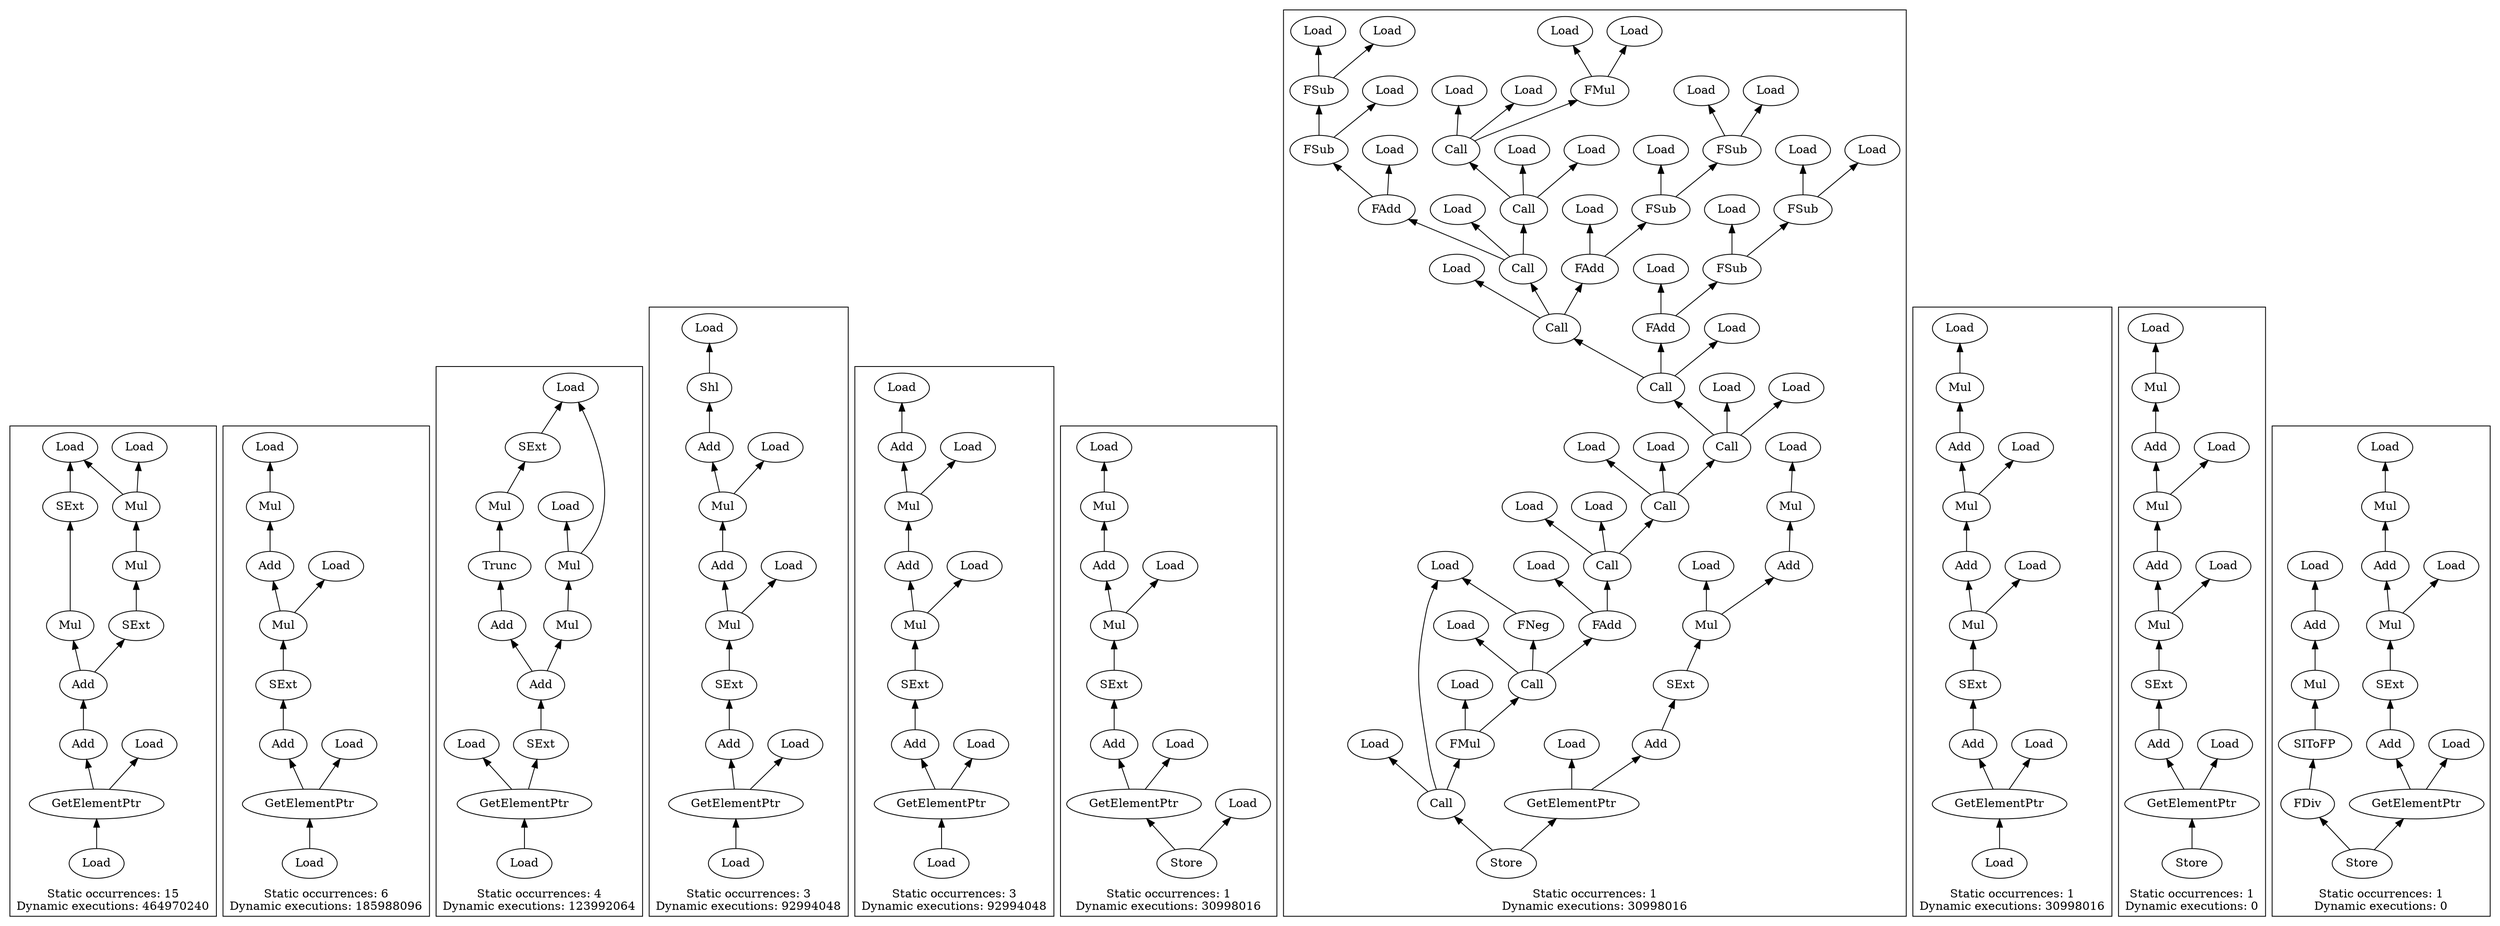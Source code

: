 strict digraph {
rankdir=BT
subgraph {
"0_620" [label="Add"]
"0_512" [label="Add"]
"0_620" -> "0_512"
"0_511" [label="Mul"]
"0_512" -> "0_511"
"0_481" [label="SExt"]
"0_512" -> "0_481"
"0_621" [label="GetElementPtr"]
"0_621" -> "0_620"
"0_510" [label="Load"]
"0_621" -> "0_510"
"0_622" [label="Load"]
"0_622" -> "0_621"
"0_436" [label="Mul"]
"0_423" [label="Load"]
"0_436" -> "0_423"
"0_426" [label="Load"]
"0_436" -> "0_426"
"0_474" [label="Mul"]
"0_474" -> "0_436"
"0_457" [label="SExt"]
"0_511" -> "0_457"
"0_457" -> "0_426"
"0_481" -> "0_474"
cluster=true
label="Static occurrences: 15\nDynamic executions: 464970240"
}
subgraph {
"1_508" [label="Add"]
"1_506" [label="Mul"]
"1_508" -> "1_506"
"1_617" [label="Add"]
"1_597" [label="SExt"]
"1_617" -> "1_597"
"1_618" [label="GetElementPtr"]
"1_618" -> "1_617"
"1_502" [label="Load"]
"1_618" -> "1_502"
"1_619" [label="Load"]
"1_619" -> "1_618"
"1_509" [label="Mul"]
"1_509" -> "1_508"
"1_504" [label="Load"]
"1_506" -> "1_504"
"1_505" [label="Load"]
"1_509" -> "1_505"
"1_597" -> "1_509"
cluster=true
label="Static occurrences: 6\nDynamic executions: 185988096"
}
subgraph {
"2_644" [label="Add"]
"2_643" [label="Add"]
"2_644" -> "2_643"
"2_474" [label="Mul"]
"2_644" -> "2_474"
"2_610" [label="Trunc"]
"2_643" -> "2_610"
"2_646" [label="GetElementPtr"]
"2_510" [label="Load"]
"2_646" -> "2_510"
"2_645" [label="SExt"]
"2_646" -> "2_645"
"2_647" [label="Load"]
"2_647" -> "2_646"
"2_436" [label="Mul"]
"2_423" [label="Load"]
"2_436" -> "2_423"
"2_426" [label="Load"]
"2_436" -> "2_426"
"2_474" -> "2_436"
"2_519" [label="Mul"]
"2_458" [label="SExt"]
"2_519" -> "2_458"
"2_645" -> "2_644"
"2_458" -> "2_426"
"2_610" -> "2_519"
cluster=true
label="Static occurrences: 4\nDynamic executions: 123992064"
}
subgraph {
"3_525" [label="Add"]
"3_523" [label="Mul"]
"3_525" -> "3_523"
"3_631" [label="Add"]
"3_599" [label="SExt"]
"3_631" -> "3_599"
"3_522" [label="Add"]
"3_521" [label="Shl"]
"3_522" -> "3_521"
"3_632" [label="GetElementPtr"]
"3_632" -> "3_631"
"3_502" [label="Load"]
"3_632" -> "3_502"
"3_633" [label="Load"]
"3_633" -> "3_632"
"3_523" -> "3_522"
"3_526" [label="Mul"]
"3_526" -> "3_525"
"3_504" [label="Load"]
"3_523" -> "3_504"
"3_505" [label="Load"]
"3_526" -> "3_505"
"3_599" -> "3_526"
"3_503" [label="Load"]
"3_521" -> "3_503"
cluster=true
label="Static occurrences: 3\nDynamic executions: 92994048"
}
subgraph {
"4_513" [label="Add"]
"4_503" [label="Load"]
"4_513" -> "4_503"
"4_516" [label="Add"]
"4_514" [label="Mul"]
"4_516" -> "4_514"
"4_623" [label="Add"]
"4_598" [label="SExt"]
"4_623" -> "4_598"
"4_624" [label="GetElementPtr"]
"4_624" -> "4_623"
"4_502" [label="Load"]
"4_624" -> "4_502"
"4_625" [label="Load"]
"4_625" -> "4_624"
"4_517" [label="Mul"]
"4_517" -> "4_516"
"4_514" -> "4_513"
"4_504" [label="Load"]
"4_514" -> "4_504"
"4_505" [label="Load"]
"4_517" -> "4_505"
"4_598" -> "4_517"
cluster=true
label="Static occurrences: 3\nDynamic executions: 92994048"
}
subgraph {
"5_777" [label="Add"]
"5_764" [label="Mul"]
"5_777" -> "5_764"
"5_786" [label="Add"]
"5_780" [label="SExt"]
"5_786" -> "5_780"
"5_787" [label="GetElementPtr"]
"5_787" -> "5_786"
"5_775" [label="Load"]
"5_787" -> "5_775"
"5_778" [label="Mul"]
"5_778" -> "5_777"
"5_423" [label="Load"]
"5_764" -> "5_423"
"5_426" [label="Load"]
"5_778" -> "5_426"
"5_780" -> "5_778"
"5_788" [label="Store"]
"5_788" -> "5_787"
"5_785" [label="Load"]
"5_788" -> "5_785"
cluster=true
label="Static occurrences: 1\nDynamic executions: 30998016"
}
subgraph {
"6_595" [label="Add"]
"6_593" [label="Mul"]
"6_595" -> "6_593"
"6_749" [label="Add"]
"6_609" [label="SExt"]
"6_749" -> "6_609"
"6_689" [label="Call"]
"6_669" [label="Call"]
"6_689" -> "6_669"
"6_729" [label="Call"]
"6_722" [label="Call"]
"6_729" -> "6_722"
"6_708" [label="Call"]
"6_708" -> "6_689"
"6_638" [label="Call"]
"6_669" -> "6_638"
"6_715" [label="Call"]
"6_722" -> "6_715"
"6_630" [label="Call"]
"6_638" -> "6_630"
"6_715" -> "6_708"
"6_741" [label="Call"]
"6_740" [label="FNeg"]
"6_741" -> "6_740"
"6_733" [label="FAdd"]
"6_741" -> "6_733"
"6_688" [label="FAdd"]
"6_689" -> "6_688"
"6_707" [label="FAdd"]
"6_708" -> "6_707"
"6_668" [label="FAdd"]
"6_669" -> "6_668"
"6_748" [label="Call"]
"6_745" [label="FMul"]
"6_748" -> "6_745"
"6_629" [label="FMul"]
"6_630" -> "6_629"
"6_739" [label="Load"]
"6_748" -> "6_739"
"6_692" [label="Load"]
"6_708" -> "6_692"
"6_633" [label="Load"]
"6_638" -> "6_633"
"6_747" [label="Load"]
"6_748" -> "6_747"
"6_637" [label="Load"]
"6_638" -> "6_637"
"6_736" [label="Load"]
"6_741" -> "6_736"
"6_718" [label="Load"]
"6_722" -> "6_718"
"6_714" [label="Load"]
"6_715" -> "6_714"
"6_641" [label="Load"]
"6_669" -> "6_641"
"6_672" [label="Load"]
"6_689" -> "6_672"
"6_711" [label="Load"]
"6_715" -> "6_711"
"6_619" [label="Load"]
"6_630" -> "6_619"
"6_725" [label="Load"]
"6_729" -> "6_725"
"6_728" [label="Load"]
"6_729" -> "6_728"
"6_721" [label="Load"]
"6_722" -> "6_721"
"6_622" [label="Load"]
"6_630" -> "6_622"
"6_740" -> "6_739"
"6_733" -> "6_729"
"6_661" [label="FSub"]
"6_668" -> "6_661"
"6_703" [label="FSub"]
"6_707" -> "6_703"
"6_684" [label="FSub"]
"6_688" -> "6_684"
"6_732" [label="Load"]
"6_733" -> "6_732"
"6_687" [label="Load"]
"6_688" -> "6_687"
"6_667" [label="Load"]
"6_668" -> "6_667"
"6_706" [label="Load"]
"6_707" -> "6_706"
"6_745" -> "6_741"
"6_625" [label="Load"]
"6_629" -> "6_625"
"6_628" [label="Load"]
"6_629" -> "6_628"
"6_744" [label="Load"]
"6_745" -> "6_744"
"6_699" [label="FSub"]
"6_703" -> "6_699"
"6_654" [label="FSub"]
"6_661" -> "6_654"
"6_679" [label="FSub"]
"6_684" -> "6_679"
"6_678" [label="Load"]
"6_679" -> "6_678"
"6_695" [label="Load"]
"6_699" -> "6_695"
"6_702" [label="Load"]
"6_703" -> "6_702"
"6_683" [label="Load"]
"6_684" -> "6_683"
"6_653" [label="Load"]
"6_654" -> "6_653"
"6_660" [label="Load"]
"6_661" -> "6_660"
"6_647" [label="Load"]
"6_654" -> "6_647"
"6_698" [label="Load"]
"6_699" -> "6_698"
"6_675" [label="Load"]
"6_679" -> "6_675"
"6_750" [label="GetElementPtr"]
"6_750" -> "6_749"
"6_590" [label="Load"]
"6_750" -> "6_590"
"6_596" [label="Mul"]
"6_596" -> "6_595"
"6_592" [label="Load"]
"6_596" -> "6_592"
"6_591" [label="Load"]
"6_593" -> "6_591"
"6_609" -> "6_596"
"6_751" [label="Store"]
"6_751" -> "6_748"
"6_751" -> "6_750"
cluster=true
label="Static occurrences: 1\nDynamic executions: 30998016"
}
subgraph {
"7_581" [label="Add"]
"7_579" [label="Mul"]
"7_581" -> "7_579"
"7_578" [label="Add"]
"7_577" [label="Mul"]
"7_578" -> "7_577"
"7_734" [label="Add"]
"7_607" [label="SExt"]
"7_734" -> "7_607"
"7_735" [label="GetElementPtr"]
"7_735" -> "7_734"
"7_502" [label="Load"]
"7_735" -> "7_502"
"7_736" [label="Load"]
"7_736" -> "7_735"
"7_582" [label="Mul"]
"7_582" -> "7_581"
"7_579" -> "7_578"
"7_505" [label="Load"]
"7_582" -> "7_505"
"7_503" [label="Load"]
"7_577" -> "7_503"
"7_504" [label="Load"]
"7_579" -> "7_504"
"7_607" -> "7_582"
cluster=true
label="Static occurrences: 1\nDynamic executions: 30998016"
}
subgraph {
"8_393" [label="Add"]
"8_386" [label="Mul"]
"8_393" -> "8_386"
"8_401" [label="Add"]
"8_394" [label="Mul"]
"8_401" -> "8_394"
"8_406" [label="Add"]
"8_403" [label="SExt"]
"8_406" -> "8_403"
"8_407" [label="GetElementPtr"]
"8_407" -> "8_406"
"8_399" [label="Load"]
"8_407" -> "8_399"
"8_402" [label="Mul"]
"8_402" -> "8_401"
"8_394" -> "8_393"
"8_391" [label="Load"]
"8_402" -> "8_391"
"8_383" [label="Load"]
"8_394" -> "8_383"
"8_379" [label="Load"]
"8_386" -> "8_379"
"8_403" -> "8_402"
"8_408" [label="Store"]
"8_408" -> "8_407"
cluster=true
label="Static occurrences: 1\nDynamic executions: 0"
}
subgraph {
"9_341" [label="Add"]
"9_334" [label="Load"]
"9_341" -> "9_334"
"9_360" [label="Add"]
"9_353" [label="Mul"]
"9_360" -> "9_353"
"9_365" [label="Add"]
"9_362" [label="SExt"]
"9_365" -> "9_362"
"9_352" [label="FDiv"]
"9_343" [label="SIToFP"]
"9_352" -> "9_343"
"9_366" [label="GetElementPtr"]
"9_366" -> "9_365"
"9_358" [label="Load"]
"9_366" -> "9_358"
"9_361" [label="Mul"]
"9_361" -> "9_360"
"9_342" [label="Mul"]
"9_342" -> "9_341"
"9_348" [label="Load"]
"9_361" -> "9_348"
"9_338" [label="Load"]
"9_353" -> "9_338"
"9_362" -> "9_361"
"9_343" -> "9_342"
"9_367" [label="Store"]
"9_367" -> "9_352"
"9_367" -> "9_366"
cluster=true
label="Static occurrences: 1\nDynamic executions: 0"
}
}
